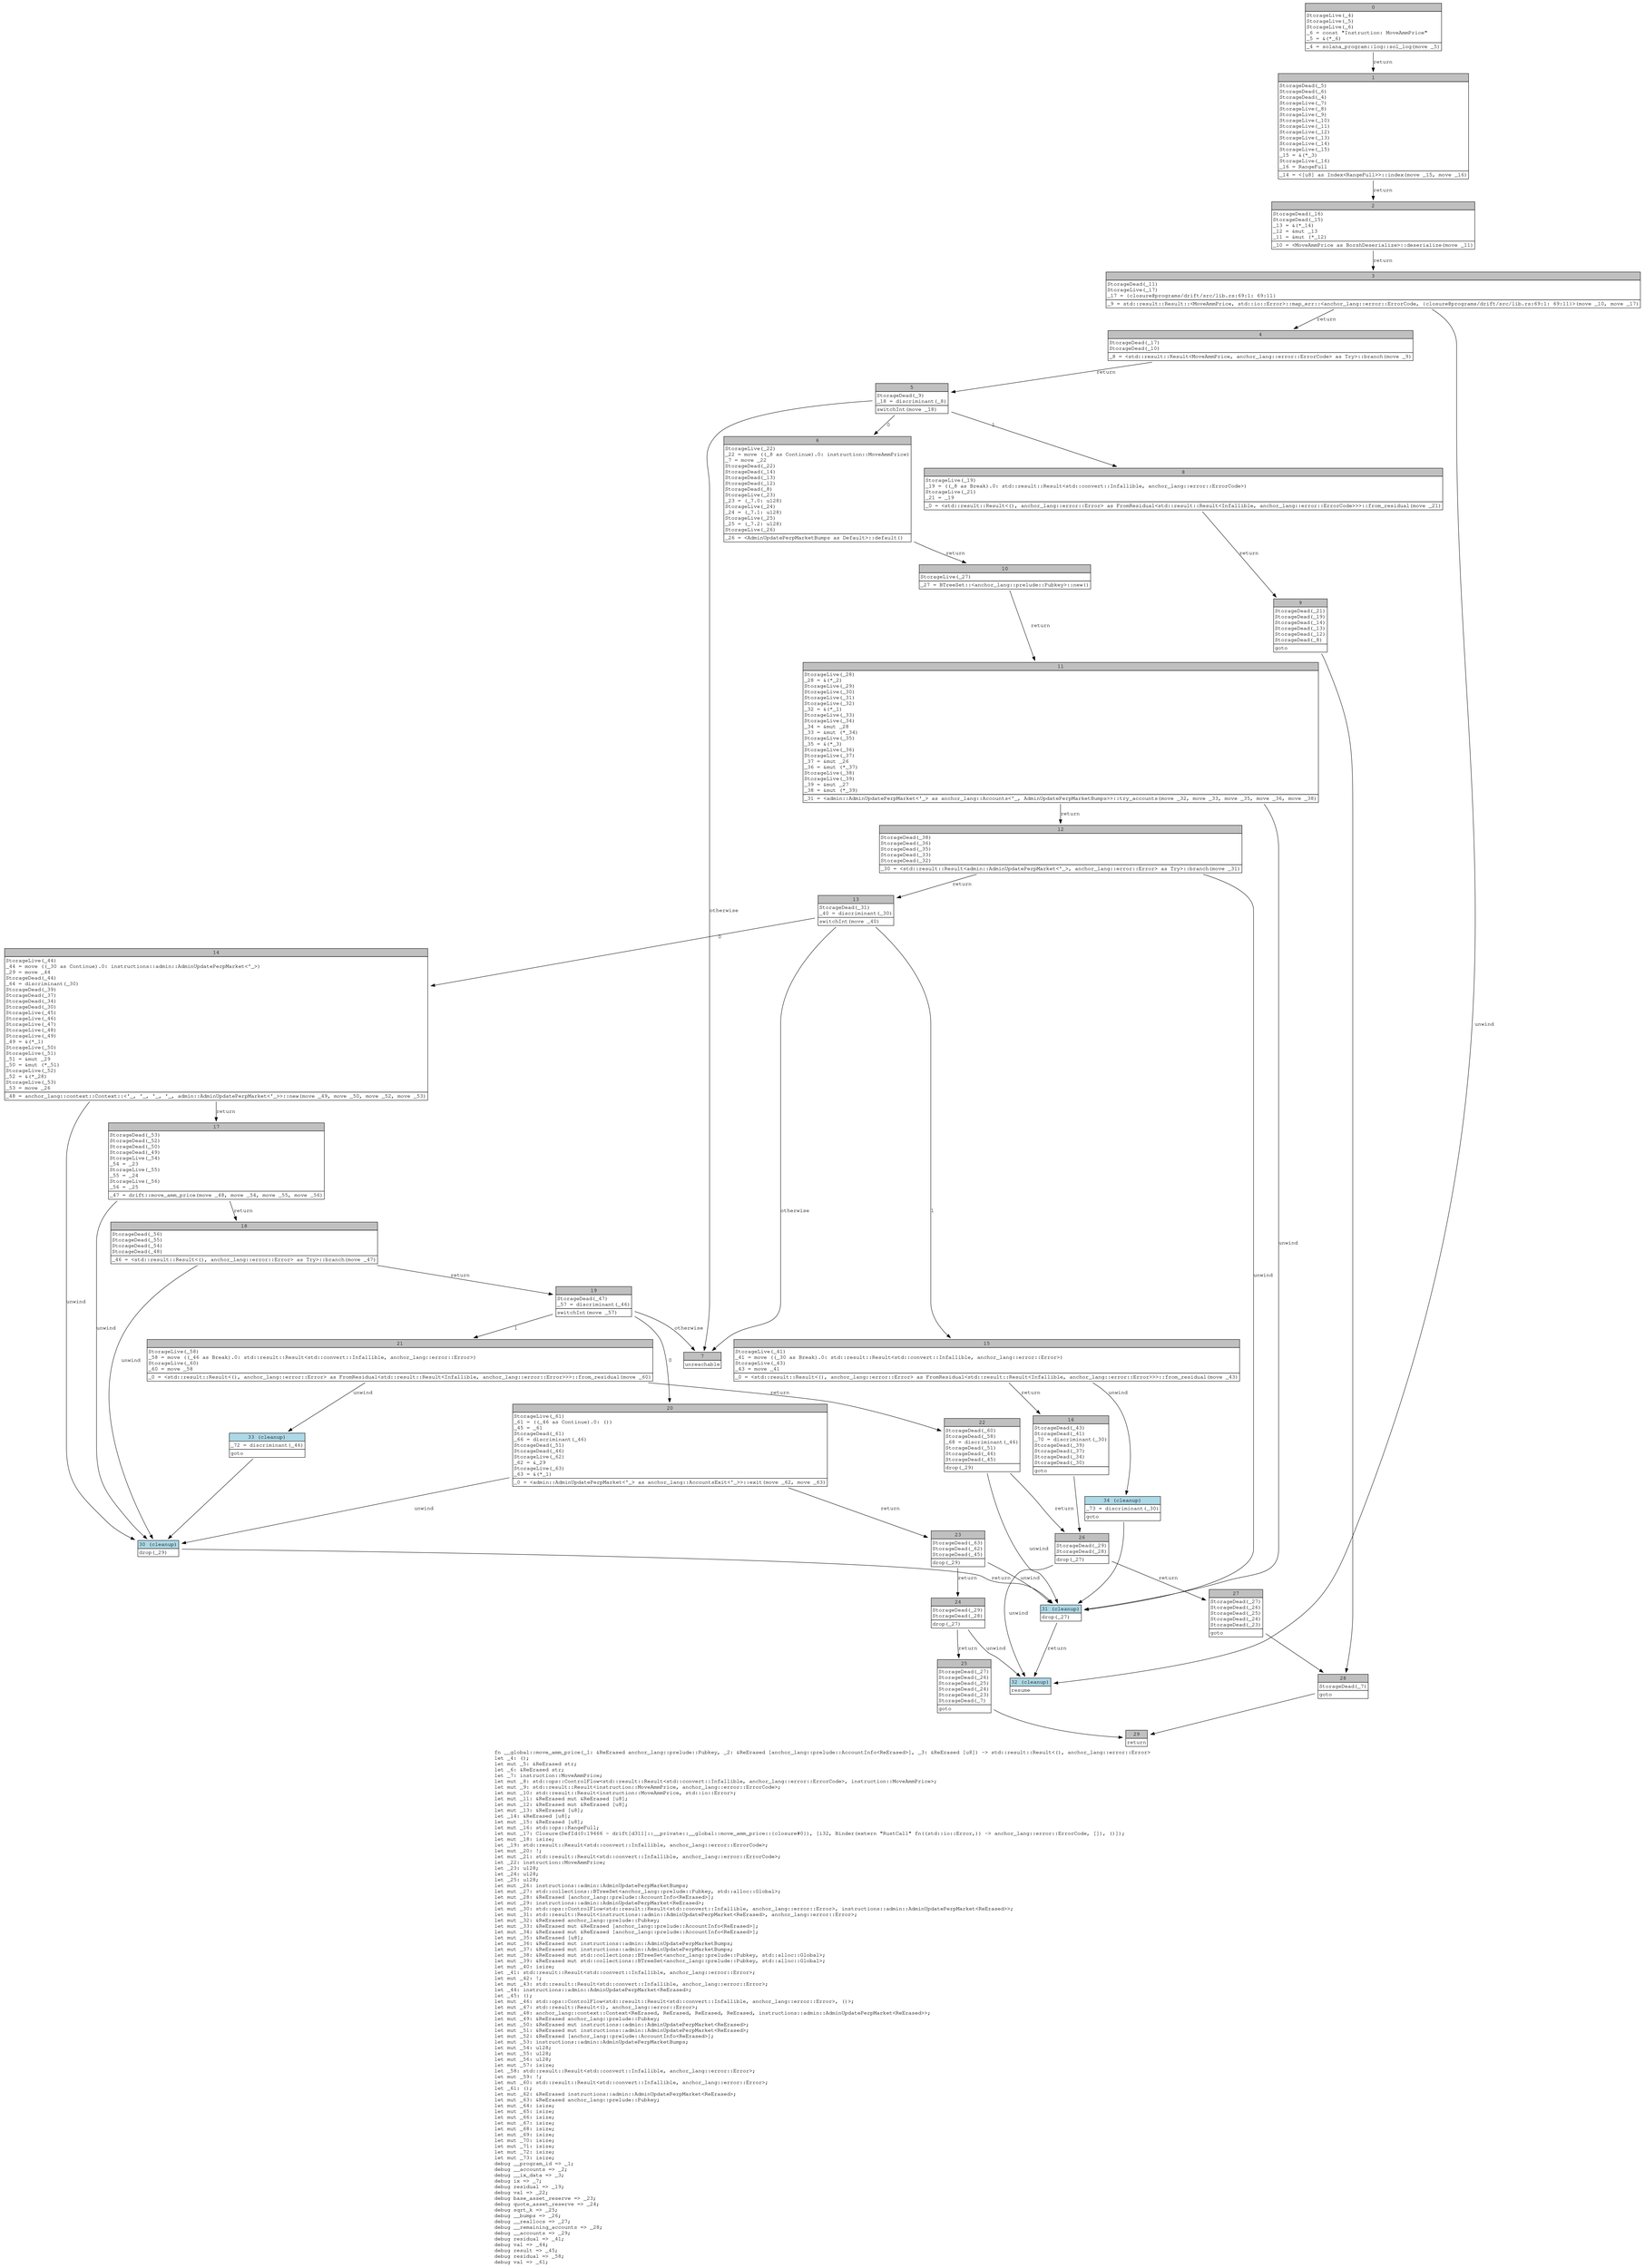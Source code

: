 digraph Mir_0_19464 {
    graph [fontname="Courier, monospace"];
    node [fontname="Courier, monospace"];
    edge [fontname="Courier, monospace"];
    label=<fn __global::move_amm_price(_1: &amp;ReErased anchor_lang::prelude::Pubkey, _2: &amp;ReErased [anchor_lang::prelude::AccountInfo&lt;ReErased&gt;], _3: &amp;ReErased [u8]) -&gt; std::result::Result&lt;(), anchor_lang::error::Error&gt;<br align="left"/>let _4: ();<br align="left"/>let mut _5: &amp;ReErased str;<br align="left"/>let _6: &amp;ReErased str;<br align="left"/>let _7: instruction::MoveAmmPrice;<br align="left"/>let mut _8: std::ops::ControlFlow&lt;std::result::Result&lt;std::convert::Infallible, anchor_lang::error::ErrorCode&gt;, instruction::MoveAmmPrice&gt;;<br align="left"/>let mut _9: std::result::Result&lt;instruction::MoveAmmPrice, anchor_lang::error::ErrorCode&gt;;<br align="left"/>let mut _10: std::result::Result&lt;instruction::MoveAmmPrice, std::io::Error&gt;;<br align="left"/>let mut _11: &amp;ReErased mut &amp;ReErased [u8];<br align="left"/>let mut _12: &amp;ReErased mut &amp;ReErased [u8];<br align="left"/>let mut _13: &amp;ReErased [u8];<br align="left"/>let _14: &amp;ReErased [u8];<br align="left"/>let mut _15: &amp;ReErased [u8];<br align="left"/>let mut _16: std::ops::RangeFull;<br align="left"/>let mut _17: Closure(DefId(0:19466 ~ drift[d311]::__private::__global::move_amm_price::{closure#0}), [i32, Binder(extern &quot;RustCall&quot; fn((std::io::Error,)) -&gt; anchor_lang::error::ErrorCode, []), ()]);<br align="left"/>let mut _18: isize;<br align="left"/>let _19: std::result::Result&lt;std::convert::Infallible, anchor_lang::error::ErrorCode&gt;;<br align="left"/>let mut _20: !;<br align="left"/>let mut _21: std::result::Result&lt;std::convert::Infallible, anchor_lang::error::ErrorCode&gt;;<br align="left"/>let _22: instruction::MoveAmmPrice;<br align="left"/>let _23: u128;<br align="left"/>let _24: u128;<br align="left"/>let _25: u128;<br align="left"/>let mut _26: instructions::admin::AdminUpdatePerpMarketBumps;<br align="left"/>let mut _27: std::collections::BTreeSet&lt;anchor_lang::prelude::Pubkey, std::alloc::Global&gt;;<br align="left"/>let mut _28: &amp;ReErased [anchor_lang::prelude::AccountInfo&lt;ReErased&gt;];<br align="left"/>let mut _29: instructions::admin::AdminUpdatePerpMarket&lt;ReErased&gt;;<br align="left"/>let mut _30: std::ops::ControlFlow&lt;std::result::Result&lt;std::convert::Infallible, anchor_lang::error::Error&gt;, instructions::admin::AdminUpdatePerpMarket&lt;ReErased&gt;&gt;;<br align="left"/>let mut _31: std::result::Result&lt;instructions::admin::AdminUpdatePerpMarket&lt;ReErased&gt;, anchor_lang::error::Error&gt;;<br align="left"/>let mut _32: &amp;ReErased anchor_lang::prelude::Pubkey;<br align="left"/>let mut _33: &amp;ReErased mut &amp;ReErased [anchor_lang::prelude::AccountInfo&lt;ReErased&gt;];<br align="left"/>let mut _34: &amp;ReErased mut &amp;ReErased [anchor_lang::prelude::AccountInfo&lt;ReErased&gt;];<br align="left"/>let mut _35: &amp;ReErased [u8];<br align="left"/>let mut _36: &amp;ReErased mut instructions::admin::AdminUpdatePerpMarketBumps;<br align="left"/>let mut _37: &amp;ReErased mut instructions::admin::AdminUpdatePerpMarketBumps;<br align="left"/>let mut _38: &amp;ReErased mut std::collections::BTreeSet&lt;anchor_lang::prelude::Pubkey, std::alloc::Global&gt;;<br align="left"/>let mut _39: &amp;ReErased mut std::collections::BTreeSet&lt;anchor_lang::prelude::Pubkey, std::alloc::Global&gt;;<br align="left"/>let mut _40: isize;<br align="left"/>let _41: std::result::Result&lt;std::convert::Infallible, anchor_lang::error::Error&gt;;<br align="left"/>let mut _42: !;<br align="left"/>let mut _43: std::result::Result&lt;std::convert::Infallible, anchor_lang::error::Error&gt;;<br align="left"/>let _44: instructions::admin::AdminUpdatePerpMarket&lt;ReErased&gt;;<br align="left"/>let _45: ();<br align="left"/>let mut _46: std::ops::ControlFlow&lt;std::result::Result&lt;std::convert::Infallible, anchor_lang::error::Error&gt;, ()&gt;;<br align="left"/>let mut _47: std::result::Result&lt;(), anchor_lang::error::Error&gt;;<br align="left"/>let mut _48: anchor_lang::context::Context&lt;ReErased, ReErased, ReErased, ReErased, instructions::admin::AdminUpdatePerpMarket&lt;ReErased&gt;&gt;;<br align="left"/>let mut _49: &amp;ReErased anchor_lang::prelude::Pubkey;<br align="left"/>let mut _50: &amp;ReErased mut instructions::admin::AdminUpdatePerpMarket&lt;ReErased&gt;;<br align="left"/>let mut _51: &amp;ReErased mut instructions::admin::AdminUpdatePerpMarket&lt;ReErased&gt;;<br align="left"/>let mut _52: &amp;ReErased [anchor_lang::prelude::AccountInfo&lt;ReErased&gt;];<br align="left"/>let mut _53: instructions::admin::AdminUpdatePerpMarketBumps;<br align="left"/>let mut _54: u128;<br align="left"/>let mut _55: u128;<br align="left"/>let mut _56: u128;<br align="left"/>let mut _57: isize;<br align="left"/>let _58: std::result::Result&lt;std::convert::Infallible, anchor_lang::error::Error&gt;;<br align="left"/>let mut _59: !;<br align="left"/>let mut _60: std::result::Result&lt;std::convert::Infallible, anchor_lang::error::Error&gt;;<br align="left"/>let _61: ();<br align="left"/>let mut _62: &amp;ReErased instructions::admin::AdminUpdatePerpMarket&lt;ReErased&gt;;<br align="left"/>let mut _63: &amp;ReErased anchor_lang::prelude::Pubkey;<br align="left"/>let mut _64: isize;<br align="left"/>let mut _65: isize;<br align="left"/>let mut _66: isize;<br align="left"/>let mut _67: isize;<br align="left"/>let mut _68: isize;<br align="left"/>let mut _69: isize;<br align="left"/>let mut _70: isize;<br align="left"/>let mut _71: isize;<br align="left"/>let mut _72: isize;<br align="left"/>let mut _73: isize;<br align="left"/>debug __program_id =&gt; _1;<br align="left"/>debug __accounts =&gt; _2;<br align="left"/>debug __ix_data =&gt; _3;<br align="left"/>debug ix =&gt; _7;<br align="left"/>debug residual =&gt; _19;<br align="left"/>debug val =&gt; _22;<br align="left"/>debug base_asset_reserve =&gt; _23;<br align="left"/>debug quote_asset_reserve =&gt; _24;<br align="left"/>debug sqrt_k =&gt; _25;<br align="left"/>debug __bumps =&gt; _26;<br align="left"/>debug __reallocs =&gt; _27;<br align="left"/>debug __remaining_accounts =&gt; _28;<br align="left"/>debug __accounts =&gt; _29;<br align="left"/>debug residual =&gt; _41;<br align="left"/>debug val =&gt; _44;<br align="left"/>debug result =&gt; _45;<br align="left"/>debug residual =&gt; _58;<br align="left"/>debug val =&gt; _61;<br align="left"/>>;
    bb0__0_19464 [shape="none", label=<<table border="0" cellborder="1" cellspacing="0"><tr><td bgcolor="gray" align="center" colspan="1">0</td></tr><tr><td align="left" balign="left">StorageLive(_4)<br/>StorageLive(_5)<br/>StorageLive(_6)<br/>_6 = const &quot;Instruction: MoveAmmPrice&quot;<br/>_5 = &amp;(*_6)<br/></td></tr><tr><td align="left">_4 = solana_program::log::sol_log(move _5)</td></tr></table>>];
    bb1__0_19464 [shape="none", label=<<table border="0" cellborder="1" cellspacing="0"><tr><td bgcolor="gray" align="center" colspan="1">1</td></tr><tr><td align="left" balign="left">StorageDead(_5)<br/>StorageDead(_6)<br/>StorageDead(_4)<br/>StorageLive(_7)<br/>StorageLive(_8)<br/>StorageLive(_9)<br/>StorageLive(_10)<br/>StorageLive(_11)<br/>StorageLive(_12)<br/>StorageLive(_13)<br/>StorageLive(_14)<br/>StorageLive(_15)<br/>_15 = &amp;(*_3)<br/>StorageLive(_16)<br/>_16 = RangeFull<br/></td></tr><tr><td align="left">_14 = &lt;[u8] as Index&lt;RangeFull&gt;&gt;::index(move _15, move _16)</td></tr></table>>];
    bb2__0_19464 [shape="none", label=<<table border="0" cellborder="1" cellspacing="0"><tr><td bgcolor="gray" align="center" colspan="1">2</td></tr><tr><td align="left" balign="left">StorageDead(_16)<br/>StorageDead(_15)<br/>_13 = &amp;(*_14)<br/>_12 = &amp;mut _13<br/>_11 = &amp;mut (*_12)<br/></td></tr><tr><td align="left">_10 = &lt;MoveAmmPrice as BorshDeserialize&gt;::deserialize(move _11)</td></tr></table>>];
    bb3__0_19464 [shape="none", label=<<table border="0" cellborder="1" cellspacing="0"><tr><td bgcolor="gray" align="center" colspan="1">3</td></tr><tr><td align="left" balign="left">StorageDead(_11)<br/>StorageLive(_17)<br/>_17 = {closure@programs/drift/src/lib.rs:69:1: 69:11}<br/></td></tr><tr><td align="left">_9 = std::result::Result::&lt;MoveAmmPrice, std::io::Error&gt;::map_err::&lt;anchor_lang::error::ErrorCode, {closure@programs/drift/src/lib.rs:69:1: 69:11}&gt;(move _10, move _17)</td></tr></table>>];
    bb4__0_19464 [shape="none", label=<<table border="0" cellborder="1" cellspacing="0"><tr><td bgcolor="gray" align="center" colspan="1">4</td></tr><tr><td align="left" balign="left">StorageDead(_17)<br/>StorageDead(_10)<br/></td></tr><tr><td align="left">_8 = &lt;std::result::Result&lt;MoveAmmPrice, anchor_lang::error::ErrorCode&gt; as Try&gt;::branch(move _9)</td></tr></table>>];
    bb5__0_19464 [shape="none", label=<<table border="0" cellborder="1" cellspacing="0"><tr><td bgcolor="gray" align="center" colspan="1">5</td></tr><tr><td align="left" balign="left">StorageDead(_9)<br/>_18 = discriminant(_8)<br/></td></tr><tr><td align="left">switchInt(move _18)</td></tr></table>>];
    bb6__0_19464 [shape="none", label=<<table border="0" cellborder="1" cellspacing="0"><tr><td bgcolor="gray" align="center" colspan="1">6</td></tr><tr><td align="left" balign="left">StorageLive(_22)<br/>_22 = move ((_8 as Continue).0: instruction::MoveAmmPrice)<br/>_7 = move _22<br/>StorageDead(_22)<br/>StorageDead(_14)<br/>StorageDead(_13)<br/>StorageDead(_12)<br/>StorageDead(_8)<br/>StorageLive(_23)<br/>_23 = (_7.0: u128)<br/>StorageLive(_24)<br/>_24 = (_7.1: u128)<br/>StorageLive(_25)<br/>_25 = (_7.2: u128)<br/>StorageLive(_26)<br/></td></tr><tr><td align="left">_26 = &lt;AdminUpdatePerpMarketBumps as Default&gt;::default()</td></tr></table>>];
    bb7__0_19464 [shape="none", label=<<table border="0" cellborder="1" cellspacing="0"><tr><td bgcolor="gray" align="center" colspan="1">7</td></tr><tr><td align="left">unreachable</td></tr></table>>];
    bb8__0_19464 [shape="none", label=<<table border="0" cellborder="1" cellspacing="0"><tr><td bgcolor="gray" align="center" colspan="1">8</td></tr><tr><td align="left" balign="left">StorageLive(_19)<br/>_19 = ((_8 as Break).0: std::result::Result&lt;std::convert::Infallible, anchor_lang::error::ErrorCode&gt;)<br/>StorageLive(_21)<br/>_21 = _19<br/></td></tr><tr><td align="left">_0 = &lt;std::result::Result&lt;(), anchor_lang::error::Error&gt; as FromResidual&lt;std::result::Result&lt;Infallible, anchor_lang::error::ErrorCode&gt;&gt;&gt;::from_residual(move _21)</td></tr></table>>];
    bb9__0_19464 [shape="none", label=<<table border="0" cellborder="1" cellspacing="0"><tr><td bgcolor="gray" align="center" colspan="1">9</td></tr><tr><td align="left" balign="left">StorageDead(_21)<br/>StorageDead(_19)<br/>StorageDead(_14)<br/>StorageDead(_13)<br/>StorageDead(_12)<br/>StorageDead(_8)<br/></td></tr><tr><td align="left">goto</td></tr></table>>];
    bb10__0_19464 [shape="none", label=<<table border="0" cellborder="1" cellspacing="0"><tr><td bgcolor="gray" align="center" colspan="1">10</td></tr><tr><td align="left" balign="left">StorageLive(_27)<br/></td></tr><tr><td align="left">_27 = BTreeSet::&lt;anchor_lang::prelude::Pubkey&gt;::new()</td></tr></table>>];
    bb11__0_19464 [shape="none", label=<<table border="0" cellborder="1" cellspacing="0"><tr><td bgcolor="gray" align="center" colspan="1">11</td></tr><tr><td align="left" balign="left">StorageLive(_28)<br/>_28 = &amp;(*_2)<br/>StorageLive(_29)<br/>StorageLive(_30)<br/>StorageLive(_31)<br/>StorageLive(_32)<br/>_32 = &amp;(*_1)<br/>StorageLive(_33)<br/>StorageLive(_34)<br/>_34 = &amp;mut _28<br/>_33 = &amp;mut (*_34)<br/>StorageLive(_35)<br/>_35 = &amp;(*_3)<br/>StorageLive(_36)<br/>StorageLive(_37)<br/>_37 = &amp;mut _26<br/>_36 = &amp;mut (*_37)<br/>StorageLive(_38)<br/>StorageLive(_39)<br/>_39 = &amp;mut _27<br/>_38 = &amp;mut (*_39)<br/></td></tr><tr><td align="left">_31 = &lt;admin::AdminUpdatePerpMarket&lt;'_&gt; as anchor_lang::Accounts&lt;'_, AdminUpdatePerpMarketBumps&gt;&gt;::try_accounts(move _32, move _33, move _35, move _36, move _38)</td></tr></table>>];
    bb12__0_19464 [shape="none", label=<<table border="0" cellborder="1" cellspacing="0"><tr><td bgcolor="gray" align="center" colspan="1">12</td></tr><tr><td align="left" balign="left">StorageDead(_38)<br/>StorageDead(_36)<br/>StorageDead(_35)<br/>StorageDead(_33)<br/>StorageDead(_32)<br/></td></tr><tr><td align="left">_30 = &lt;std::result::Result&lt;admin::AdminUpdatePerpMarket&lt;'_&gt;, anchor_lang::error::Error&gt; as Try&gt;::branch(move _31)</td></tr></table>>];
    bb13__0_19464 [shape="none", label=<<table border="0" cellborder="1" cellspacing="0"><tr><td bgcolor="gray" align="center" colspan="1">13</td></tr><tr><td align="left" balign="left">StorageDead(_31)<br/>_40 = discriminant(_30)<br/></td></tr><tr><td align="left">switchInt(move _40)</td></tr></table>>];
    bb14__0_19464 [shape="none", label=<<table border="0" cellborder="1" cellspacing="0"><tr><td bgcolor="gray" align="center" colspan="1">14</td></tr><tr><td align="left" balign="left">StorageLive(_44)<br/>_44 = move ((_30 as Continue).0: instructions::admin::AdminUpdatePerpMarket&lt;'_&gt;)<br/>_29 = move _44<br/>StorageDead(_44)<br/>_64 = discriminant(_30)<br/>StorageDead(_39)<br/>StorageDead(_37)<br/>StorageDead(_34)<br/>StorageDead(_30)<br/>StorageLive(_45)<br/>StorageLive(_46)<br/>StorageLive(_47)<br/>StorageLive(_48)<br/>StorageLive(_49)<br/>_49 = &amp;(*_1)<br/>StorageLive(_50)<br/>StorageLive(_51)<br/>_51 = &amp;mut _29<br/>_50 = &amp;mut (*_51)<br/>StorageLive(_52)<br/>_52 = &amp;(*_28)<br/>StorageLive(_53)<br/>_53 = move _26<br/></td></tr><tr><td align="left">_48 = anchor_lang::context::Context::&lt;'_, '_, '_, '_, admin::AdminUpdatePerpMarket&lt;'_&gt;&gt;::new(move _49, move _50, move _52, move _53)</td></tr></table>>];
    bb15__0_19464 [shape="none", label=<<table border="0" cellborder="1" cellspacing="0"><tr><td bgcolor="gray" align="center" colspan="1">15</td></tr><tr><td align="left" balign="left">StorageLive(_41)<br/>_41 = move ((_30 as Break).0: std::result::Result&lt;std::convert::Infallible, anchor_lang::error::Error&gt;)<br/>StorageLive(_43)<br/>_43 = move _41<br/></td></tr><tr><td align="left">_0 = &lt;std::result::Result&lt;(), anchor_lang::error::Error&gt; as FromResidual&lt;std::result::Result&lt;Infallible, anchor_lang::error::Error&gt;&gt;&gt;::from_residual(move _43)</td></tr></table>>];
    bb16__0_19464 [shape="none", label=<<table border="0" cellborder="1" cellspacing="0"><tr><td bgcolor="gray" align="center" colspan="1">16</td></tr><tr><td align="left" balign="left">StorageDead(_43)<br/>StorageDead(_41)<br/>_70 = discriminant(_30)<br/>StorageDead(_39)<br/>StorageDead(_37)<br/>StorageDead(_34)<br/>StorageDead(_30)<br/></td></tr><tr><td align="left">goto</td></tr></table>>];
    bb17__0_19464 [shape="none", label=<<table border="0" cellborder="1" cellspacing="0"><tr><td bgcolor="gray" align="center" colspan="1">17</td></tr><tr><td align="left" balign="left">StorageDead(_53)<br/>StorageDead(_52)<br/>StorageDead(_50)<br/>StorageDead(_49)<br/>StorageLive(_54)<br/>_54 = _23<br/>StorageLive(_55)<br/>_55 = _24<br/>StorageLive(_56)<br/>_56 = _25<br/></td></tr><tr><td align="left">_47 = drift::move_amm_price(move _48, move _54, move _55, move _56)</td></tr></table>>];
    bb18__0_19464 [shape="none", label=<<table border="0" cellborder="1" cellspacing="0"><tr><td bgcolor="gray" align="center" colspan="1">18</td></tr><tr><td align="left" balign="left">StorageDead(_56)<br/>StorageDead(_55)<br/>StorageDead(_54)<br/>StorageDead(_48)<br/></td></tr><tr><td align="left">_46 = &lt;std::result::Result&lt;(), anchor_lang::error::Error&gt; as Try&gt;::branch(move _47)</td></tr></table>>];
    bb19__0_19464 [shape="none", label=<<table border="0" cellborder="1" cellspacing="0"><tr><td bgcolor="gray" align="center" colspan="1">19</td></tr><tr><td align="left" balign="left">StorageDead(_47)<br/>_57 = discriminant(_46)<br/></td></tr><tr><td align="left">switchInt(move _57)</td></tr></table>>];
    bb20__0_19464 [shape="none", label=<<table border="0" cellborder="1" cellspacing="0"><tr><td bgcolor="gray" align="center" colspan="1">20</td></tr><tr><td align="left" balign="left">StorageLive(_61)<br/>_61 = ((_46 as Continue).0: ())<br/>_45 = _61<br/>StorageDead(_61)<br/>_66 = discriminant(_46)<br/>StorageDead(_51)<br/>StorageDead(_46)<br/>StorageLive(_62)<br/>_62 = &amp;_29<br/>StorageLive(_63)<br/>_63 = &amp;(*_1)<br/></td></tr><tr><td align="left">_0 = &lt;admin::AdminUpdatePerpMarket&lt;'_&gt; as anchor_lang::AccountsExit&lt;'_&gt;&gt;::exit(move _62, move _63)</td></tr></table>>];
    bb21__0_19464 [shape="none", label=<<table border="0" cellborder="1" cellspacing="0"><tr><td bgcolor="gray" align="center" colspan="1">21</td></tr><tr><td align="left" balign="left">StorageLive(_58)<br/>_58 = move ((_46 as Break).0: std::result::Result&lt;std::convert::Infallible, anchor_lang::error::Error&gt;)<br/>StorageLive(_60)<br/>_60 = move _58<br/></td></tr><tr><td align="left">_0 = &lt;std::result::Result&lt;(), anchor_lang::error::Error&gt; as FromResidual&lt;std::result::Result&lt;Infallible, anchor_lang::error::Error&gt;&gt;&gt;::from_residual(move _60)</td></tr></table>>];
    bb22__0_19464 [shape="none", label=<<table border="0" cellborder="1" cellspacing="0"><tr><td bgcolor="gray" align="center" colspan="1">22</td></tr><tr><td align="left" balign="left">StorageDead(_60)<br/>StorageDead(_58)<br/>_68 = discriminant(_46)<br/>StorageDead(_51)<br/>StorageDead(_46)<br/>StorageDead(_45)<br/></td></tr><tr><td align="left">drop(_29)</td></tr></table>>];
    bb23__0_19464 [shape="none", label=<<table border="0" cellborder="1" cellspacing="0"><tr><td bgcolor="gray" align="center" colspan="1">23</td></tr><tr><td align="left" balign="left">StorageDead(_63)<br/>StorageDead(_62)<br/>StorageDead(_45)<br/></td></tr><tr><td align="left">drop(_29)</td></tr></table>>];
    bb24__0_19464 [shape="none", label=<<table border="0" cellborder="1" cellspacing="0"><tr><td bgcolor="gray" align="center" colspan="1">24</td></tr><tr><td align="left" balign="left">StorageDead(_29)<br/>StorageDead(_28)<br/></td></tr><tr><td align="left">drop(_27)</td></tr></table>>];
    bb25__0_19464 [shape="none", label=<<table border="0" cellborder="1" cellspacing="0"><tr><td bgcolor="gray" align="center" colspan="1">25</td></tr><tr><td align="left" balign="left">StorageDead(_27)<br/>StorageDead(_26)<br/>StorageDead(_25)<br/>StorageDead(_24)<br/>StorageDead(_23)<br/>StorageDead(_7)<br/></td></tr><tr><td align="left">goto</td></tr></table>>];
    bb26__0_19464 [shape="none", label=<<table border="0" cellborder="1" cellspacing="0"><tr><td bgcolor="gray" align="center" colspan="1">26</td></tr><tr><td align="left" balign="left">StorageDead(_29)<br/>StorageDead(_28)<br/></td></tr><tr><td align="left">drop(_27)</td></tr></table>>];
    bb27__0_19464 [shape="none", label=<<table border="0" cellborder="1" cellspacing="0"><tr><td bgcolor="gray" align="center" colspan="1">27</td></tr><tr><td align="left" balign="left">StorageDead(_27)<br/>StorageDead(_26)<br/>StorageDead(_25)<br/>StorageDead(_24)<br/>StorageDead(_23)<br/></td></tr><tr><td align="left">goto</td></tr></table>>];
    bb28__0_19464 [shape="none", label=<<table border="0" cellborder="1" cellspacing="0"><tr><td bgcolor="gray" align="center" colspan="1">28</td></tr><tr><td align="left" balign="left">StorageDead(_7)<br/></td></tr><tr><td align="left">goto</td></tr></table>>];
    bb29__0_19464 [shape="none", label=<<table border="0" cellborder="1" cellspacing="0"><tr><td bgcolor="gray" align="center" colspan="1">29</td></tr><tr><td align="left">return</td></tr></table>>];
    bb30__0_19464 [shape="none", label=<<table border="0" cellborder="1" cellspacing="0"><tr><td bgcolor="lightblue" align="center" colspan="1">30 (cleanup)</td></tr><tr><td align="left">drop(_29)</td></tr></table>>];
    bb31__0_19464 [shape="none", label=<<table border="0" cellborder="1" cellspacing="0"><tr><td bgcolor="lightblue" align="center" colspan="1">31 (cleanup)</td></tr><tr><td align="left">drop(_27)</td></tr></table>>];
    bb32__0_19464 [shape="none", label=<<table border="0" cellborder="1" cellspacing="0"><tr><td bgcolor="lightblue" align="center" colspan="1">32 (cleanup)</td></tr><tr><td align="left">resume</td></tr></table>>];
    bb33__0_19464 [shape="none", label=<<table border="0" cellborder="1" cellspacing="0"><tr><td bgcolor="lightblue" align="center" colspan="1">33 (cleanup)</td></tr><tr><td align="left" balign="left">_72 = discriminant(_46)<br/></td></tr><tr><td align="left">goto</td></tr></table>>];
    bb34__0_19464 [shape="none", label=<<table border="0" cellborder="1" cellspacing="0"><tr><td bgcolor="lightblue" align="center" colspan="1">34 (cleanup)</td></tr><tr><td align="left" balign="left">_73 = discriminant(_30)<br/></td></tr><tr><td align="left">goto</td></tr></table>>];
    bb0__0_19464 -> bb1__0_19464 [label="return"];
    bb1__0_19464 -> bb2__0_19464 [label="return"];
    bb2__0_19464 -> bb3__0_19464 [label="return"];
    bb3__0_19464 -> bb4__0_19464 [label="return"];
    bb3__0_19464 -> bb32__0_19464 [label="unwind"];
    bb4__0_19464 -> bb5__0_19464 [label="return"];
    bb5__0_19464 -> bb6__0_19464 [label="0"];
    bb5__0_19464 -> bb8__0_19464 [label="1"];
    bb5__0_19464 -> bb7__0_19464 [label="otherwise"];
    bb6__0_19464 -> bb10__0_19464 [label="return"];
    bb8__0_19464 -> bb9__0_19464 [label="return"];
    bb9__0_19464 -> bb28__0_19464 [label=""];
    bb10__0_19464 -> bb11__0_19464 [label="return"];
    bb11__0_19464 -> bb12__0_19464 [label="return"];
    bb11__0_19464 -> bb31__0_19464 [label="unwind"];
    bb12__0_19464 -> bb13__0_19464 [label="return"];
    bb12__0_19464 -> bb31__0_19464 [label="unwind"];
    bb13__0_19464 -> bb14__0_19464 [label="0"];
    bb13__0_19464 -> bb15__0_19464 [label="1"];
    bb13__0_19464 -> bb7__0_19464 [label="otherwise"];
    bb14__0_19464 -> bb17__0_19464 [label="return"];
    bb14__0_19464 -> bb30__0_19464 [label="unwind"];
    bb15__0_19464 -> bb16__0_19464 [label="return"];
    bb15__0_19464 -> bb34__0_19464 [label="unwind"];
    bb16__0_19464 -> bb26__0_19464 [label=""];
    bb17__0_19464 -> bb18__0_19464 [label="return"];
    bb17__0_19464 -> bb30__0_19464 [label="unwind"];
    bb18__0_19464 -> bb19__0_19464 [label="return"];
    bb18__0_19464 -> bb30__0_19464 [label="unwind"];
    bb19__0_19464 -> bb20__0_19464 [label="0"];
    bb19__0_19464 -> bb21__0_19464 [label="1"];
    bb19__0_19464 -> bb7__0_19464 [label="otherwise"];
    bb20__0_19464 -> bb23__0_19464 [label="return"];
    bb20__0_19464 -> bb30__0_19464 [label="unwind"];
    bb21__0_19464 -> bb22__0_19464 [label="return"];
    bb21__0_19464 -> bb33__0_19464 [label="unwind"];
    bb22__0_19464 -> bb26__0_19464 [label="return"];
    bb22__0_19464 -> bb31__0_19464 [label="unwind"];
    bb23__0_19464 -> bb24__0_19464 [label="return"];
    bb23__0_19464 -> bb31__0_19464 [label="unwind"];
    bb24__0_19464 -> bb25__0_19464 [label="return"];
    bb24__0_19464 -> bb32__0_19464 [label="unwind"];
    bb25__0_19464 -> bb29__0_19464 [label=""];
    bb26__0_19464 -> bb27__0_19464 [label="return"];
    bb26__0_19464 -> bb32__0_19464 [label="unwind"];
    bb27__0_19464 -> bb28__0_19464 [label=""];
    bb28__0_19464 -> bb29__0_19464 [label=""];
    bb30__0_19464 -> bb31__0_19464 [label="return"];
    bb31__0_19464 -> bb32__0_19464 [label="return"];
    bb33__0_19464 -> bb30__0_19464 [label=""];
    bb34__0_19464 -> bb31__0_19464 [label=""];
}
